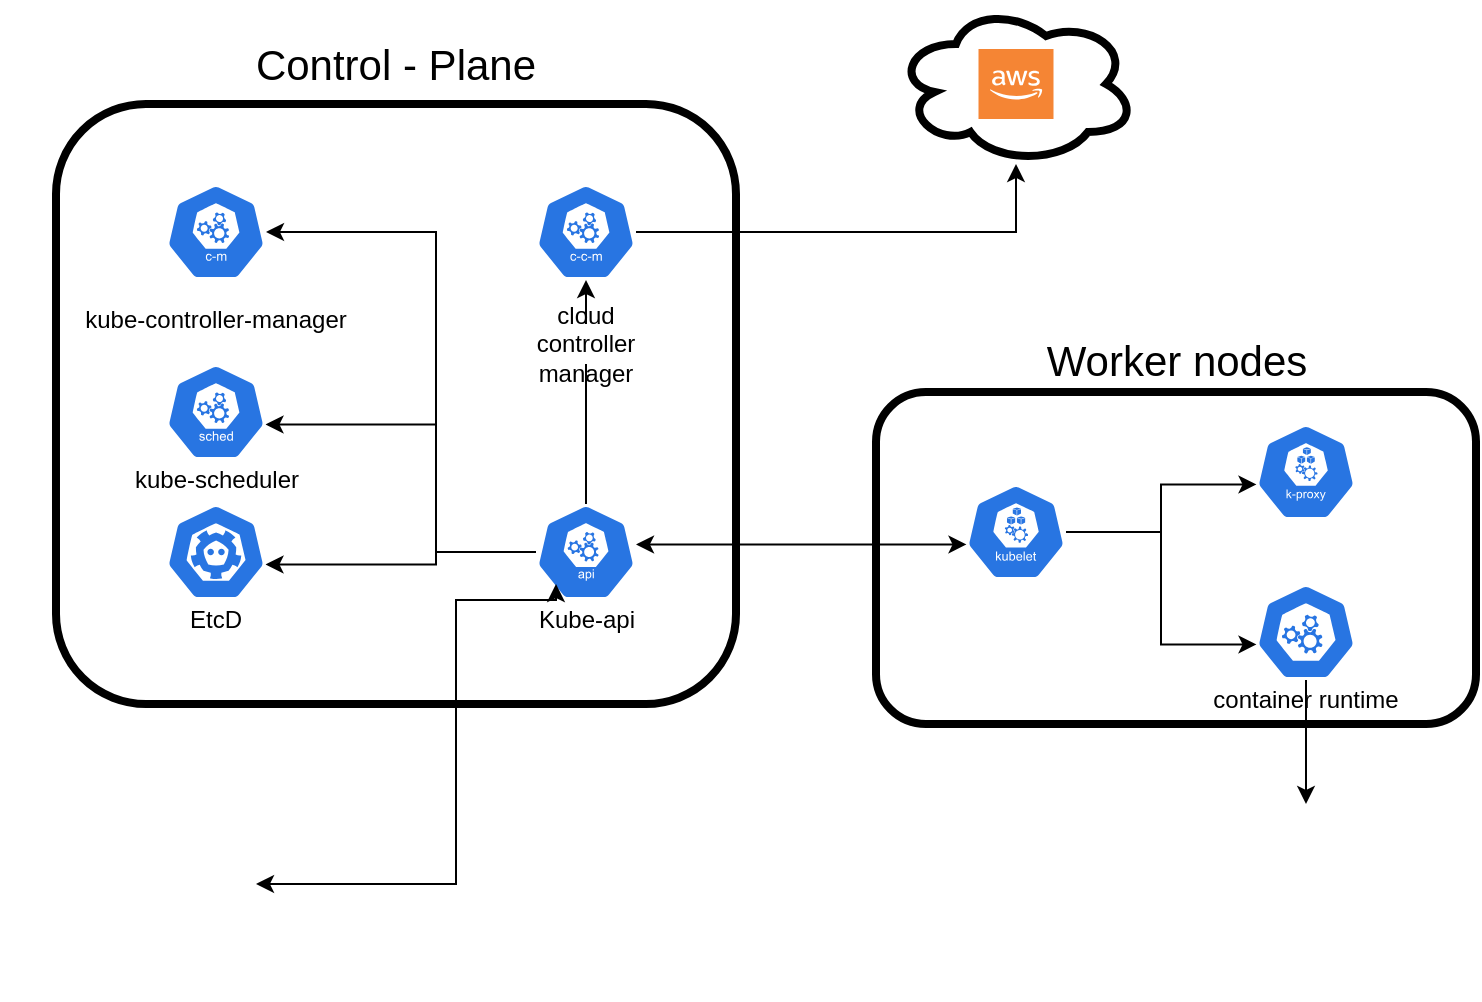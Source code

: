 <mxfile version="14.8.5" type="device"><diagram id="RRB6npv_iyAKhSUw89SK" name="Page-1"><mxGraphModel dx="2326" dy="1131" grid="1" gridSize="10" guides="1" tooltips="1" connect="1" arrows="1" fold="1" page="1" pageScale="1" pageWidth="827" pageHeight="1169" math="0" shadow="0"><root><mxCell id="0"/><mxCell id="1" parent="0"/><mxCell id="lcvRGfSjMBVbTNb7_mIP-27" value="" style="rounded=1;whiteSpace=wrap;html=1;fontSize=21;strokeWidth=4;" vertex="1" parent="1"><mxGeometry x="480" y="414" width="300" height="166" as="geometry"/></mxCell><mxCell id="lcvRGfSjMBVbTNb7_mIP-1" value="" style="rounded=1;whiteSpace=wrap;html=1;strokeWidth=4;" vertex="1" parent="1"><mxGeometry x="70" y="270" width="340" height="300" as="geometry"/></mxCell><mxCell id="lcvRGfSjMBVbTNb7_mIP-16" style="edgeStyle=orthogonalEdgeStyle;rounded=0;orthogonalLoop=1;jettySize=auto;html=1;startArrow=none;" edge="1" parent="1" source="lcvRGfSjMBVbTNb7_mIP-20" target="lcvRGfSjMBVbTNb7_mIP-15"><mxGeometry relative="1" as="geometry"/></mxCell><mxCell id="lcvRGfSjMBVbTNb7_mIP-17" style="edgeStyle=orthogonalEdgeStyle;rounded=0;orthogonalLoop=1;jettySize=auto;html=1;" edge="1" parent="1" source="lcvRGfSjMBVbTNb7_mIP-3" target="lcvRGfSjMBVbTNb7_mIP-13"><mxGeometry relative="1" as="geometry"><Array as="points"><mxPoint x="260" y="494"/><mxPoint x="260" y="334"/></Array></mxGeometry></mxCell><mxCell id="lcvRGfSjMBVbTNb7_mIP-18" style="edgeStyle=orthogonalEdgeStyle;rounded=0;orthogonalLoop=1;jettySize=auto;html=1;entryX=0.995;entryY=0.63;entryDx=0;entryDy=0;entryPerimeter=0;" edge="1" parent="1" source="lcvRGfSjMBVbTNb7_mIP-3" target="lcvRGfSjMBVbTNb7_mIP-10"><mxGeometry relative="1" as="geometry"><Array as="points"><mxPoint x="260" y="494"/><mxPoint x="260" y="430"/></Array></mxGeometry></mxCell><mxCell id="lcvRGfSjMBVbTNb7_mIP-19" style="edgeStyle=orthogonalEdgeStyle;rounded=0;orthogonalLoop=1;jettySize=auto;html=1;entryX=0.995;entryY=0.63;entryDx=0;entryDy=0;entryPerimeter=0;" edge="1" parent="1" source="lcvRGfSjMBVbTNb7_mIP-3" target="lcvRGfSjMBVbTNb7_mIP-4"><mxGeometry relative="1" as="geometry"><Array as="points"><mxPoint x="260" y="494"/><mxPoint x="260" y="500"/></Array></mxGeometry></mxCell><mxCell id="lcvRGfSjMBVbTNb7_mIP-30" style="edgeStyle=orthogonalEdgeStyle;rounded=0;orthogonalLoop=1;jettySize=auto;html=1;entryX=0.005;entryY=0.63;entryDx=0;entryDy=0;entryPerimeter=0;fontSize=21;strokeColor=none;" edge="1" parent="1" source="lcvRGfSjMBVbTNb7_mIP-3" target="lcvRGfSjMBVbTNb7_mIP-28"><mxGeometry relative="1" as="geometry"/></mxCell><mxCell id="lcvRGfSjMBVbTNb7_mIP-39" style="edgeStyle=orthogonalEdgeStyle;rounded=0;orthogonalLoop=1;jettySize=auto;html=1;entryX=0.005;entryY=0.63;entryDx=0;entryDy=0;entryPerimeter=0;fontSize=12;startArrow=classic;startFill=1;" edge="1" parent="1" source="lcvRGfSjMBVbTNb7_mIP-3" target="lcvRGfSjMBVbTNb7_mIP-28"><mxGeometry relative="1" as="geometry"><Array as="points"><mxPoint x="443" y="490"/></Array></mxGeometry></mxCell><mxCell id="lcvRGfSjMBVbTNb7_mIP-3" value="" style="html=1;dashed=0;whitespace=wrap;fillColor=#2875E2;strokeColor=#ffffff;points=[[0.005,0.63,0],[0.1,0.2,0],[0.9,0.2,0],[0.5,0,0],[0.995,0.63,0],[0.72,0.99,0],[0.5,1,0],[0.28,0.99,0]];shape=mxgraph.kubernetes.icon;prIcon=api" vertex="1" parent="1"><mxGeometry x="310" y="470" width="50" height="48" as="geometry"/></mxCell><mxCell id="lcvRGfSjMBVbTNb7_mIP-4" value="" style="html=1;dashed=0;whitespace=wrap;fillColor=#2875E2;strokeColor=#ffffff;points=[[0.005,0.63,0],[0.1,0.2,0],[0.9,0.2,0],[0.5,0,0],[0.995,0.63,0],[0.72,0.99,0],[0.5,1,0],[0.28,0.99,0]];shape=mxgraph.kubernetes.icon;prIcon=etcd" vertex="1" parent="1"><mxGeometry x="125" y="470" width="50" height="48" as="geometry"/></mxCell><mxCell id="lcvRGfSjMBVbTNb7_mIP-8" value="Kube-api" style="text;html=1;strokeColor=none;fillColor=none;align=center;verticalAlign=middle;whiteSpace=wrap;rounded=0;" vertex="1" parent="1"><mxGeometry x="302.5" y="518" width="65" height="20" as="geometry"/></mxCell><mxCell id="lcvRGfSjMBVbTNb7_mIP-9" value="EtcD" style="text;html=1;strokeColor=none;fillColor=none;align=center;verticalAlign=middle;whiteSpace=wrap;rounded=0;" vertex="1" parent="1"><mxGeometry x="130" y="518" width="40" height="20" as="geometry"/></mxCell><mxCell id="lcvRGfSjMBVbTNb7_mIP-10" value="" style="html=1;dashed=0;whitespace=wrap;fillColor=#2875E2;strokeColor=#ffffff;points=[[0.005,0.63,0],[0.1,0.2,0],[0.9,0.2,0],[0.5,0,0],[0.995,0.63,0],[0.72,0.99,0],[0.5,1,0],[0.28,0.99,0]];shape=mxgraph.kubernetes.icon;prIcon=sched" vertex="1" parent="1"><mxGeometry x="125" y="400" width="50" height="48" as="geometry"/></mxCell><mxCell id="lcvRGfSjMBVbTNb7_mIP-11" value="kube-scheduler" style="text;html=1;strokeColor=none;fillColor=none;align=center;verticalAlign=middle;whiteSpace=wrap;rounded=0;" vertex="1" parent="1"><mxGeometry x="107.5" y="448" width="85" height="20" as="geometry"/></mxCell><mxCell id="lcvRGfSjMBVbTNb7_mIP-13" value="" style="html=1;dashed=0;whitespace=wrap;fillColor=#2875E2;strokeColor=#ffffff;points=[[0.005,0.63,0],[0.1,0.2,0],[0.9,0.2,0],[0.5,0,0],[0.995,0.63,0],[0.72,0.99,0],[0.5,1,0],[0.28,0.99,0]];shape=mxgraph.kubernetes.icon;prIcon=c_m" vertex="1" parent="1"><mxGeometry x="125" y="310" width="50" height="48" as="geometry"/></mxCell><mxCell id="lcvRGfSjMBVbTNb7_mIP-14" value="&lt;span class=&quot;innerContentContainer&quot;&gt;kube-controller&lt;/span&gt;-manager" style="text;html=1;strokeColor=none;fillColor=none;align=center;verticalAlign=middle;whiteSpace=wrap;rounded=0;" vertex="1" parent="1"><mxGeometry x="80" y="368" width="140" height="20" as="geometry"/></mxCell><mxCell id="lcvRGfSjMBVbTNb7_mIP-23" style="edgeStyle=orthogonalEdgeStyle;rounded=0;orthogonalLoop=1;jettySize=auto;html=1;" edge="1" parent="1" source="lcvRGfSjMBVbTNb7_mIP-15" target="lcvRGfSjMBVbTNb7_mIP-22"><mxGeometry relative="1" as="geometry"/></mxCell><mxCell id="lcvRGfSjMBVbTNb7_mIP-15" value="" style="html=1;dashed=0;whitespace=wrap;fillColor=#2875E2;strokeColor=#ffffff;points=[[0.005,0.63,0],[0.1,0.2,0],[0.9,0.2,0],[0.5,0,0],[0.995,0.63,0],[0.72,0.99,0],[0.5,1,0],[0.28,0.99,0]];shape=mxgraph.kubernetes.icon;prIcon=c_c_m" vertex="1" parent="1"><mxGeometry x="310" y="310" width="50" height="48" as="geometry"/></mxCell><mxCell id="lcvRGfSjMBVbTNb7_mIP-20" value="cloud controller manager" style="text;html=1;strokeColor=none;fillColor=none;align=center;verticalAlign=middle;whiteSpace=wrap;rounded=0;" vertex="1" parent="1"><mxGeometry x="315" y="380" width="40" height="20" as="geometry"/></mxCell><mxCell id="lcvRGfSjMBVbTNb7_mIP-21" value="" style="edgeStyle=orthogonalEdgeStyle;rounded=0;orthogonalLoop=1;jettySize=auto;html=1;endArrow=none;" edge="1" parent="1" source="lcvRGfSjMBVbTNb7_mIP-3" target="lcvRGfSjMBVbTNb7_mIP-20"><mxGeometry relative="1" as="geometry"><mxPoint x="335" y="470" as="sourcePoint"/><mxPoint x="335" y="358" as="targetPoint"/></mxGeometry></mxCell><mxCell id="lcvRGfSjMBVbTNb7_mIP-22" value="" style="ellipse;shape=cloud;whiteSpace=wrap;html=1;strokeWidth=4;" vertex="1" parent="1"><mxGeometry x="490" y="220" width="120" height="80" as="geometry"/></mxCell><mxCell id="lcvRGfSjMBVbTNb7_mIP-25" value="" style="outlineConnect=0;dashed=0;verticalLabelPosition=bottom;verticalAlign=top;align=center;html=1;shape=mxgraph.aws3.cloud_2;fillColor=#F58534;gradientColor=none;strokeWidth=4;" vertex="1" parent="1"><mxGeometry x="531.25" y="242.5" width="37.5" height="35" as="geometry"/></mxCell><mxCell id="lcvRGfSjMBVbTNb7_mIP-26" value="Control - Plane" style="text;html=1;strokeColor=none;fillColor=none;align=center;verticalAlign=middle;whiteSpace=wrap;rounded=0;fontSize=21;" vertex="1" parent="1"><mxGeometry x="160" y="240" width="160" height="20" as="geometry"/></mxCell><mxCell id="lcvRGfSjMBVbTNb7_mIP-36" style="edgeStyle=orthogonalEdgeStyle;rounded=0;orthogonalLoop=1;jettySize=auto;html=1;entryX=0.005;entryY=0.63;entryDx=0;entryDy=0;entryPerimeter=0;fontSize=12;" edge="1" parent="1" source="lcvRGfSjMBVbTNb7_mIP-28" target="lcvRGfSjMBVbTNb7_mIP-31"><mxGeometry relative="1" as="geometry"/></mxCell><mxCell id="lcvRGfSjMBVbTNb7_mIP-38" style="edgeStyle=orthogonalEdgeStyle;rounded=0;orthogonalLoop=1;jettySize=auto;html=1;entryX=0.005;entryY=0.63;entryDx=0;entryDy=0;entryPerimeter=0;fontSize=12;" edge="1" parent="1" source="lcvRGfSjMBVbTNb7_mIP-28" target="lcvRGfSjMBVbTNb7_mIP-37"><mxGeometry relative="1" as="geometry"/></mxCell><mxCell id="lcvRGfSjMBVbTNb7_mIP-28" value="" style="html=1;dashed=0;whitespace=wrap;fillColor=#2875E2;strokeColor=#ffffff;points=[[0.005,0.63,0],[0.1,0.2,0],[0.9,0.2,0],[0.5,0,0],[0.995,0.63,0],[0.72,0.99,0],[0.5,1,0],[0.28,0.99,0]];shape=mxgraph.kubernetes.icon;prIcon=kubelet;fontSize=21;" vertex="1" parent="1"><mxGeometry x="525" y="460" width="50" height="48" as="geometry"/></mxCell><mxCell id="lcvRGfSjMBVbTNb7_mIP-31" value="" style="html=1;dashed=0;whitespace=wrap;fillColor=#2875E2;strokeColor=#ffffff;points=[[0.005,0.63,0],[0.1,0.2,0],[0.9,0.2,0],[0.5,0,0],[0.995,0.63,0],[0.72,0.99,0],[0.5,1,0],[0.28,0.99,0]];shape=mxgraph.kubernetes.icon;prIcon=master;fontSize=21;" vertex="1" parent="1"><mxGeometry x="670" y="510" width="50" height="48" as="geometry"/></mxCell><mxCell id="lcvRGfSjMBVbTNb7_mIP-35" style="edgeStyle=orthogonalEdgeStyle;rounded=0;orthogonalLoop=1;jettySize=auto;html=1;fontSize=12;exitX=0.5;exitY=0;exitDx=0;exitDy=0;" edge="1" parent="1" source="lcvRGfSjMBVbTNb7_mIP-32" target="lcvRGfSjMBVbTNb7_mIP-34"><mxGeometry relative="1" as="geometry"><Array as="points"><mxPoint x="695" y="560"/><mxPoint x="695" y="560"/></Array></mxGeometry></mxCell><mxCell id="lcvRGfSjMBVbTNb7_mIP-32" value="container runtime" style="text;html=1;strokeColor=none;fillColor=none;align=center;verticalAlign=middle;whiteSpace=wrap;rounded=0;fontSize=12;" vertex="1" parent="1"><mxGeometry x="645" y="558" width="100" height="20" as="geometry"/></mxCell><mxCell id="lcvRGfSjMBVbTNb7_mIP-34" value="" style="shape=image;verticalLabelPosition=bottom;labelBackgroundColor=#ffffff;verticalAlign=top;aspect=fixed;imageAspect=0;image=https://raw.githubusercontent.com/cncf/artwork/master/projects/containerd/horizontal/color/containerd-horizontal-color.png;" vertex="1" parent="1"><mxGeometry x="628.75" y="620" width="132.5" height="32.87" as="geometry"/></mxCell><mxCell id="lcvRGfSjMBVbTNb7_mIP-37" value="" style="html=1;dashed=0;whitespace=wrap;fillColor=#2875E2;strokeColor=#ffffff;points=[[0.005,0.63,0],[0.1,0.2,0],[0.9,0.2,0],[0.5,0,0],[0.995,0.63,0],[0.72,0.99,0],[0.5,1,0],[0.28,0.99,0]];shape=mxgraph.kubernetes.icon;prIcon=k_proxy;fontSize=12;" vertex="1" parent="1"><mxGeometry x="670" y="430" width="50" height="48" as="geometry"/></mxCell><mxCell id="lcvRGfSjMBVbTNb7_mIP-40" value="Worker nodes" style="text;html=1;strokeColor=none;fillColor=none;align=center;verticalAlign=middle;whiteSpace=wrap;rounded=0;fontSize=21;" vertex="1" parent="1"><mxGeometry x="557.5" y="388" width="145" height="20" as="geometry"/></mxCell><mxCell id="lcvRGfSjMBVbTNb7_mIP-43" style="edgeStyle=orthogonalEdgeStyle;rounded=0;orthogonalLoop=1;jettySize=auto;html=1;fontSize=21;startArrow=classic;startFill=1;" edge="1" parent="1" source="lcvRGfSjMBVbTNb7_mIP-42"><mxGeometry relative="1" as="geometry"><mxPoint x="320" y="510" as="targetPoint"/><Array as="points"><mxPoint x="270" y="660"/><mxPoint x="270" y="518"/><mxPoint x="320" y="518"/></Array></mxGeometry></mxCell><mxCell id="lcvRGfSjMBVbTNb7_mIP-42" value="" style="shape=image;html=1;verticalAlign=top;verticalLabelPosition=bottom;labelBackgroundColor=#ffffff;imageAspect=0;aspect=fixed;image=https://cdn3.iconfinder.com/data/icons/49handdrawing/128x128/user-admin.png;fontSize=21;strokeWidth=4;" vertex="1" parent="1"><mxGeometry x="42" y="590" width="128" height="128" as="geometry"/></mxCell></root></mxGraphModel></diagram></mxfile>
